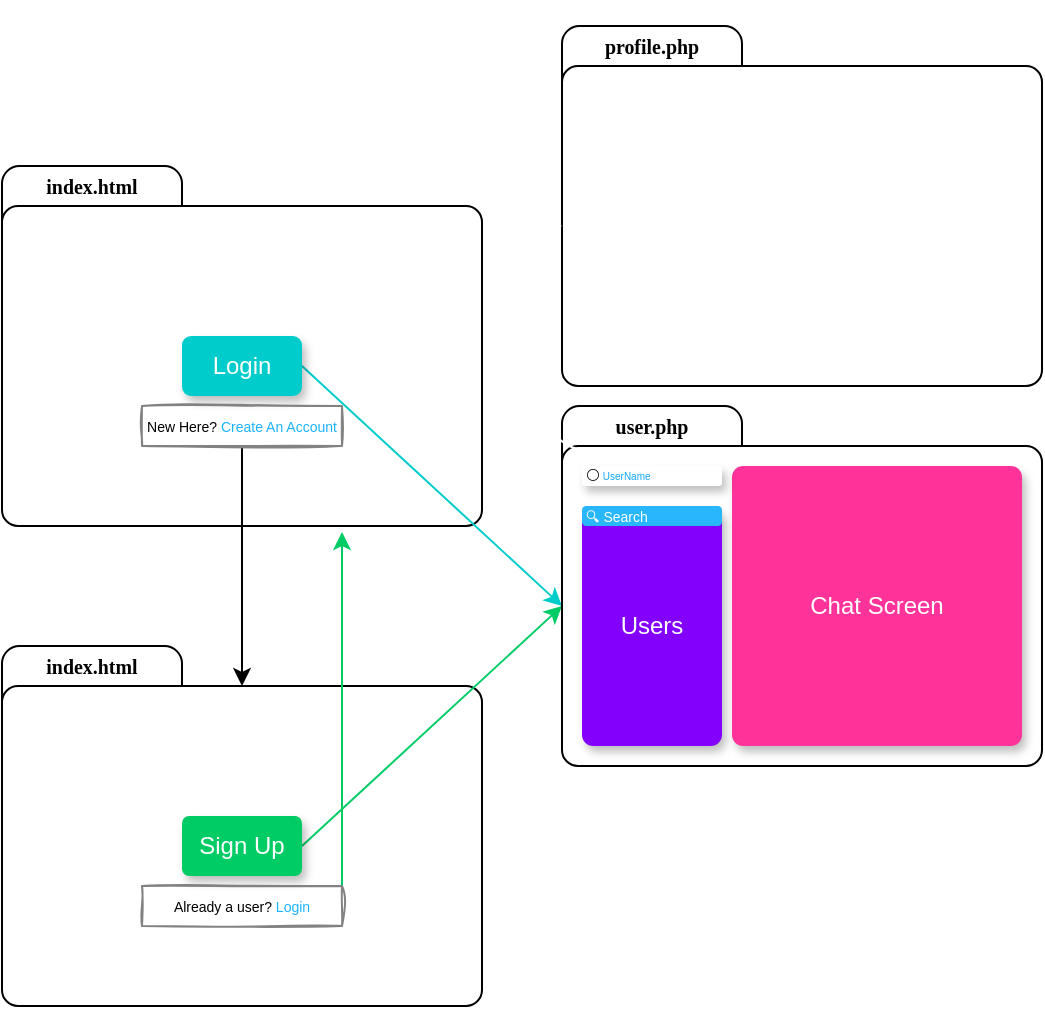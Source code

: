 <mxfile>
    <diagram id="HYUB20g4tRuGd1ExBshy" name="Page-1">
        <mxGraphModel dx="688" dy="258" grid="1" gridSize="10" guides="1" tooltips="1" connect="1" arrows="1" fold="1" page="1" pageScale="1" pageWidth="1500" pageHeight="1000" background="none" math="0" shadow="0">
            <root>
                <mxCell id="0"/>
                <mxCell id="1" parent="0"/>
                <mxCell id="31" value="" style="group" parent="1" vertex="1" connectable="0">
                    <mxGeometry x="40" y="370" width="90" height="40" as="geometry"/>
                </mxCell>
                <mxCell id="32" value="" style="rounded=1;whiteSpace=wrap;html=1;arcSize=22;sketch=0;" parent="31" vertex="1">
                    <mxGeometry width="90" height="40" as="geometry"/>
                </mxCell>
                <mxCell id="33" value="&lt;h5&gt;&lt;font face=&quot;Comic Sans MS&quot;&gt;index.html&lt;/font&gt;&lt;/h5&gt;" style="text;html=1;strokeColor=none;fillColor=none;align=center;verticalAlign=middle;whiteSpace=wrap;rounded=0;sketch=0;" parent="31" vertex="1">
                    <mxGeometry width="90" height="20" as="geometry"/>
                </mxCell>
                <mxCell id="30" value="" style="group" parent="1" vertex="1" connectable="0">
                    <mxGeometry x="40" y="130" width="90" height="40" as="geometry"/>
                </mxCell>
                <mxCell id="27" value="" style="rounded=1;whiteSpace=wrap;html=1;arcSize=22;sketch=0;" parent="30" vertex="1">
                    <mxGeometry width="90" height="40" as="geometry"/>
                </mxCell>
                <mxCell id="28" value="&lt;h5&gt;&lt;font face=&quot;Comic Sans MS&quot;&gt;index.html&lt;/font&gt;&lt;/h5&gt;" style="text;html=1;strokeColor=none;fillColor=none;align=center;verticalAlign=middle;whiteSpace=wrap;rounded=0;sketch=0;" parent="30" vertex="1">
                    <mxGeometry width="90" height="20" as="geometry"/>
                </mxCell>
                <mxCell id="3" value="" style="rounded=1;whiteSpace=wrap;html=1;arcSize=5;" parent="1" vertex="1">
                    <mxGeometry x="40" y="150" width="240" height="160" as="geometry"/>
                </mxCell>
                <mxCell id="5" value="" style="whiteSpace=wrap;html=1;rounded=1;arcSize=5;" parent="1" vertex="1">
                    <mxGeometry x="40" y="390" width="240" height="160" as="geometry"/>
                </mxCell>
                <mxCell id="22" style="edgeStyle=none;html=1;exitX=1;exitY=0.5;exitDx=0;exitDy=0;fontSize=7;fontColor=#1CB3FF;entryX=0;entryY=0.5;entryDx=0;entryDy=0;strokeColor=#00CCCC;" parent="1" source="7" target="9" edge="1">
                    <mxGeometry relative="1" as="geometry"/>
                </mxCell>
                <mxCell id="7" value="Login" style="text;html=1;strokeColor=none;fillColor=#00CCCC;align=center;verticalAlign=middle;whiteSpace=wrap;rounded=1;fontColor=#ffffff;shadow=1;" parent="1" vertex="1">
                    <mxGeometry x="130" y="215" width="60" height="30" as="geometry"/>
                </mxCell>
                <mxCell id="19" value="" style="edgeStyle=none;html=1;exitX=1;exitY=0.5;exitDx=0;exitDy=0;entryX=0;entryY=0.5;entryDx=0;entryDy=0;strokeColor=#00CC66;" parent="1" source="8" target="9" edge="1">
                    <mxGeometry relative="1" as="geometry">
                        <mxPoint x="320" y="470" as="targetPoint"/>
                    </mxGeometry>
                </mxCell>
                <mxCell id="8" value="Sign Up" style="text;html=1;strokeColor=none;fillColor=#00CC66;align=center;verticalAlign=middle;whiteSpace=wrap;rounded=1;fontColor=#ffffff;arcSize=12;glass=0;shadow=1;sketch=0;" parent="1" vertex="1">
                    <mxGeometry x="130" y="455" width="60" height="30" as="geometry"/>
                </mxCell>
                <mxCell id="21" style="edgeStyle=none;html=1;exitX=0.5;exitY=1;exitDx=0;exitDy=0;fontSize=7;fontColor=#1CB3FF;entryX=0.5;entryY=0;entryDx=0;entryDy=0;" parent="1" source="20" target="5" edge="1">
                    <mxGeometry relative="1" as="geometry"/>
                </mxCell>
                <mxCell id="20" value="&lt;font style=&quot;font-size: 7px&quot;&gt;New Here? &lt;font color=&quot;#1cb3ff&quot;&gt;Create An Account&lt;/font&gt;&lt;/font&gt;" style="text;html=1;strokeColor=#828282;fillColor=none;align=center;verticalAlign=middle;whiteSpace=wrap;rounded=0;shadow=0;glass=0;sketch=1;strokeWidth=1;spacing=3;spacingBottom=2;" parent="1" vertex="1">
                    <mxGeometry x="110" y="250" width="100" height="20" as="geometry"/>
                </mxCell>
                <mxCell id="26" value="" style="group;spacingBottom=2;" parent="1" vertex="1" connectable="0">
                    <mxGeometry x="320" y="270" width="240" height="160" as="geometry"/>
                </mxCell>
                <mxCell id="35" value="" style="group" parent="26" vertex="1" connectable="0">
                    <mxGeometry y="-20" width="90" height="40" as="geometry"/>
                </mxCell>
                <mxCell id="36" value="" style="rounded=1;whiteSpace=wrap;html=1;arcSize=22;sketch=0;" parent="35" vertex="1">
                    <mxGeometry width="90" height="40" as="geometry"/>
                </mxCell>
                <mxCell id="37" value="&lt;h5&gt;&lt;font face=&quot;Comic Sans MS&quot;&gt;user.php&lt;/font&gt;&lt;/h5&gt;" style="text;html=1;strokeColor=none;fillColor=none;align=center;verticalAlign=middle;whiteSpace=wrap;rounded=0;sketch=0;" parent="35" vertex="1">
                    <mxGeometry width="90" height="20" as="geometry"/>
                </mxCell>
                <mxCell id="9" value="" style="whiteSpace=wrap;html=1;rounded=1;arcSize=5;" parent="26" vertex="1">
                    <mxGeometry width="240" height="160" as="geometry"/>
                </mxCell>
                <mxCell id="13" value="Users" style="text;html=1;strokeColor=none;fillColor=#8300fd;align=center;verticalAlign=middle;whiteSpace=wrap;rounded=1;fontColor=#ffffff;shadow=1;arcSize=8;spacingTop=0;" parent="26" vertex="1">
                    <mxGeometry x="10" y="30" width="70" height="120" as="geometry"/>
                </mxCell>
                <mxCell id="24" value="Chat Screen" style="text;html=1;strokeColor=none;fillColor=#FF3399;align=center;verticalAlign=middle;whiteSpace=wrap;rounded=1;fontColor=#ffffff;shadow=1;arcSize=4;" parent="26" vertex="1">
                    <mxGeometry x="85" y="10" width="145" height="140" as="geometry"/>
                </mxCell>
                <mxCell id="25" value="&lt;font style=&quot;color: rgb(0 , 0 , 0) ; font-size: 7px&quot;&gt;⚪&lt;/font&gt;&lt;font style=&quot;font-size: 5px&quot;&gt; &lt;font color=&quot;#0fa7ff&quot;&gt;UserName&lt;/font&gt;&lt;/font&gt;" style="text;html=1;strokeColor=none;fillColor=#FFFFFF;align=left;verticalAlign=middle;whiteSpace=wrap;rounded=1;fontColor=#ffffff;shadow=1;arcSize=15;spacingBottom=2;spacingTop=-2;" parent="26" vertex="1">
                    <mxGeometry x="10" y="10" width="70" height="10" as="geometry"/>
                </mxCell>
                <mxCell id="50" value="&lt;div&gt;&lt;span&gt;&lt;font style=&quot;font-size: 7px&quot;&gt;🔍 Search&lt;/font&gt;&lt;/span&gt;&lt;/div&gt;" style="text;html=1;strokeColor=none;fillColor=#28B6FD;align=left;verticalAlign=middle;whiteSpace=wrap;rounded=1;fontColor=#ffffff;shadow=0;arcSize=21;spacingTop=0;gradientColor=none;glass=0;sketch=0;imageWidth=24;spacingBottom=2;" vertex="1" parent="26">
                    <mxGeometry x="10" y="30" width="70" height="10" as="geometry"/>
                </mxCell>
                <mxCell id="57" value="" style="group" vertex="1" connectable="0" parent="26">
                    <mxGeometry y="-210" width="90" height="40" as="geometry"/>
                </mxCell>
                <mxCell id="58" value="" style="rounded=1;whiteSpace=wrap;html=1;arcSize=22;sketch=0;" vertex="1" parent="57">
                    <mxGeometry width="90" height="40" as="geometry"/>
                </mxCell>
                <mxCell id="59" value="&lt;h5&gt;&lt;font face=&quot;Comic Sans MS&quot;&gt;profile.php&lt;/font&gt;&lt;/h5&gt;" style="text;html=1;strokeColor=none;fillColor=none;align=center;verticalAlign=middle;whiteSpace=wrap;rounded=0;sketch=0;" vertex="1" parent="57">
                    <mxGeometry width="90" height="20" as="geometry"/>
                </mxCell>
                <mxCell id="56" style="edgeStyle=none;html=1;exitX=1;exitY=0;exitDx=0;exitDy=0;fontSize=7;fontColor=#1CB3FF;strokeColor=#00CC66;" edge="1" parent="1" source="38">
                    <mxGeometry relative="1" as="geometry">
                        <mxPoint x="210" y="313" as="targetPoint"/>
                    </mxGeometry>
                </mxCell>
                <mxCell id="38" value="&lt;span style=&quot;font-size: 7px&quot;&gt;Already a user? &lt;font color=&quot;#1cb3ff&quot;&gt;Login&lt;/font&gt;&lt;/span&gt;" style="text;html=1;strokeColor=#828282;fillColor=none;align=center;verticalAlign=middle;whiteSpace=wrap;rounded=0;shadow=0;glass=0;sketch=1;strokeWidth=1;spacing=3;spacingBottom=2;" vertex="1" parent="1">
                    <mxGeometry x="110" y="490" width="100" height="20" as="geometry"/>
                </mxCell>
                <mxCell id="41" value="" style="whiteSpace=wrap;html=1;rounded=1;arcSize=5;" vertex="1" parent="1">
                    <mxGeometry x="320" y="80" width="240" height="160" as="geometry"/>
                </mxCell>
                <mxCell id="54" style="edgeStyle=none;html=1;exitX=0.5;exitY=0;exitDx=0;exitDy=0;fontSize=7;fontColor=#1CB3FF;strokeColor=#FFFFFF;entryX=0;entryY=0.5;entryDx=0;entryDy=0;" edge="1" parent="1" source="25" target="41">
                    <mxGeometry relative="1" as="geometry">
                        <mxPoint x="310" y="120" as="targetPoint"/>
                        <Array as="points">
                            <mxPoint x="320" y="270"/>
                            <mxPoint x="300" y="240"/>
                            <mxPoint x="300" y="160"/>
                        </Array>
                    </mxGeometry>
                </mxCell>
            </root>
        </mxGraphModel>
    </diagram>
</mxfile>